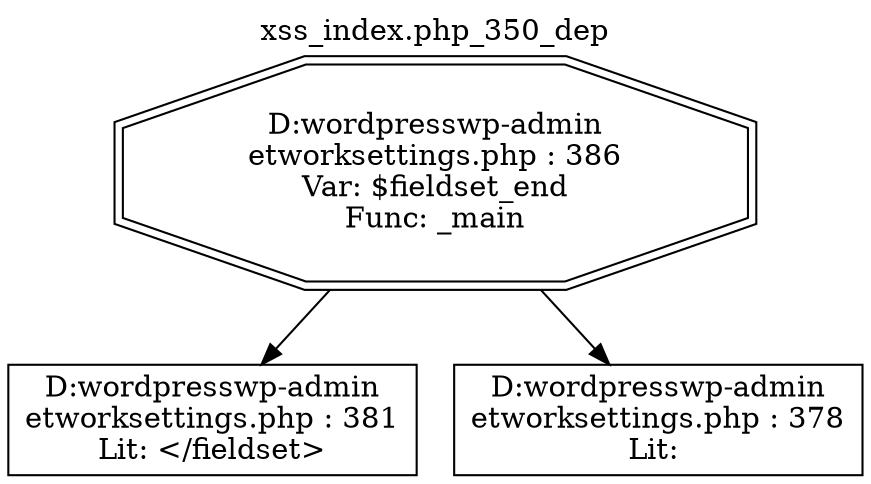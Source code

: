 digraph cfg {
  label="xss_index.php_350_dep";
  labelloc=t;
  n1 [shape=doubleoctagon, label="D:\wordpress\wp-admin\network\settings.php : 386\nVar: $fieldset_end\nFunc: _main\n"];
  n2 [shape=box, label="D:\wordpress\wp-admin\network\settings.php : 381\nLit: </fieldset>\n"];
  n3 [shape=box, label="D:\wordpress\wp-admin\network\settings.php : 378\nLit: \n"];
  n1 -> n2;
  n1 -> n3;
}
